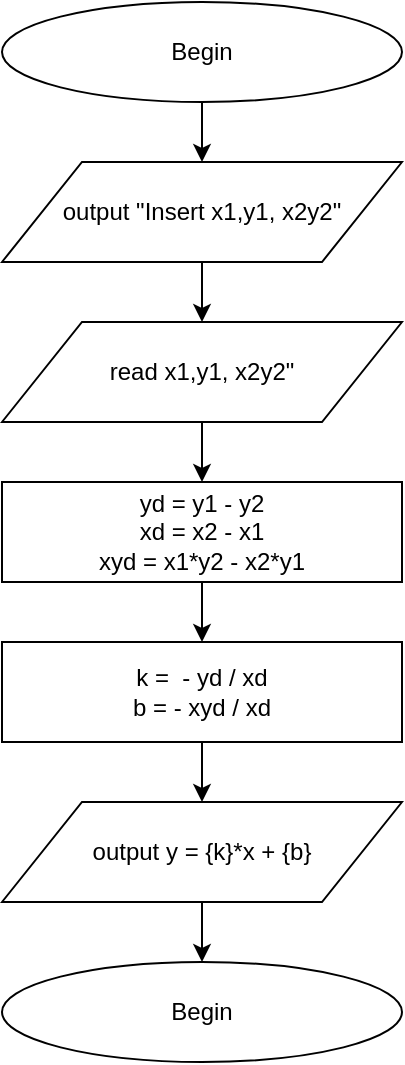 <mxfile version="12.3.1" type="device" pages="1"><diagram id="XegO4Z44kRYS1nsGApxz" name="Page-1"><mxGraphModel dx="1342" dy="589" grid="1" gridSize="10" guides="1" tooltips="1" connect="1" arrows="1" fold="1" page="1" pageScale="1" pageWidth="827" pageHeight="1169" math="0" shadow="0"><root><mxCell id="0"/><mxCell id="1" parent="0"/><mxCell id="eMEDUjrIYipYQsSe4YdJ-23" style="edgeStyle=orthogonalEdgeStyle;rounded=0;orthogonalLoop=1;jettySize=auto;html=1;exitX=0.5;exitY=1;exitDx=0;exitDy=0;entryX=0.5;entryY=0;entryDx=0;entryDy=0;" edge="1" parent="1" source="eMEDUjrIYipYQsSe4YdJ-2" target="eMEDUjrIYipYQsSe4YdJ-15"><mxGeometry relative="1" as="geometry"/></mxCell><mxCell id="eMEDUjrIYipYQsSe4YdJ-2" value="Begin" style="ellipse;whiteSpace=wrap;html=1;" vertex="1" parent="1"><mxGeometry x="280" y="310" width="200" height="50" as="geometry"/></mxCell><mxCell id="eMEDUjrIYipYQsSe4YdJ-24" style="edgeStyle=orthogonalEdgeStyle;rounded=0;orthogonalLoop=1;jettySize=auto;html=1;exitX=0.5;exitY=1;exitDx=0;exitDy=0;entryX=0.5;entryY=0;entryDx=0;entryDy=0;" edge="1" parent="1" source="eMEDUjrIYipYQsSe4YdJ-15" target="eMEDUjrIYipYQsSe4YdJ-16"><mxGeometry relative="1" as="geometry"/></mxCell><mxCell id="eMEDUjrIYipYQsSe4YdJ-15" value="output &quot;Insert x1,y1, x2y2&quot;" style="shape=parallelogram;perimeter=parallelogramPerimeter;whiteSpace=wrap;html=1;" vertex="1" parent="1"><mxGeometry x="280" y="390" width="200" height="50" as="geometry"/></mxCell><mxCell id="eMEDUjrIYipYQsSe4YdJ-25" style="edgeStyle=orthogonalEdgeStyle;rounded=0;orthogonalLoop=1;jettySize=auto;html=1;entryX=0.5;entryY=0;entryDx=0;entryDy=0;" edge="1" parent="1" source="eMEDUjrIYipYQsSe4YdJ-16" target="eMEDUjrIYipYQsSe4YdJ-18"><mxGeometry relative="1" as="geometry"/></mxCell><mxCell id="eMEDUjrIYipYQsSe4YdJ-16" value="read x1,y1, x2y2&quot;" style="shape=parallelogram;perimeter=parallelogramPerimeter;whiteSpace=wrap;html=1;" vertex="1" parent="1"><mxGeometry x="280" y="470" width="200" height="50" as="geometry"/></mxCell><mxCell id="eMEDUjrIYipYQsSe4YdJ-26" style="edgeStyle=orthogonalEdgeStyle;rounded=0;orthogonalLoop=1;jettySize=auto;html=1;entryX=0.5;entryY=0;entryDx=0;entryDy=0;" edge="1" parent="1" source="eMEDUjrIYipYQsSe4YdJ-18" target="eMEDUjrIYipYQsSe4YdJ-20"><mxGeometry relative="1" as="geometry"/></mxCell><mxCell id="eMEDUjrIYipYQsSe4YdJ-18" value="yd = y1 - y2&lt;br&gt;xd = x2 - x1&lt;br&gt;xyd = x1*y2 - x2*y1" style="rounded=0;whiteSpace=wrap;html=1;" vertex="1" parent="1"><mxGeometry x="280" y="550" width="200" height="50" as="geometry"/></mxCell><mxCell id="eMEDUjrIYipYQsSe4YdJ-27" style="edgeStyle=orthogonalEdgeStyle;rounded=0;orthogonalLoop=1;jettySize=auto;html=1;exitX=0.5;exitY=1;exitDx=0;exitDy=0;entryX=0.5;entryY=0;entryDx=0;entryDy=0;" edge="1" parent="1" source="eMEDUjrIYipYQsSe4YdJ-20" target="eMEDUjrIYipYQsSe4YdJ-21"><mxGeometry relative="1" as="geometry"/></mxCell><mxCell id="eMEDUjrIYipYQsSe4YdJ-20" value="k =&amp;nbsp; - yd / xd&lt;br&gt;b = - xyd / xd" style="rounded=0;whiteSpace=wrap;html=1;" vertex="1" parent="1"><mxGeometry x="280" y="630" width="200" height="50" as="geometry"/></mxCell><mxCell id="eMEDUjrIYipYQsSe4YdJ-28" style="edgeStyle=orthogonalEdgeStyle;rounded=0;orthogonalLoop=1;jettySize=auto;html=1;exitX=0.5;exitY=1;exitDx=0;exitDy=0;entryX=0.5;entryY=0;entryDx=0;entryDy=0;" edge="1" parent="1" source="eMEDUjrIYipYQsSe4YdJ-21" target="eMEDUjrIYipYQsSe4YdJ-22"><mxGeometry relative="1" as="geometry"/></mxCell><mxCell id="eMEDUjrIYipYQsSe4YdJ-21" value="output y = {k}*x + {b}" style="shape=parallelogram;perimeter=parallelogramPerimeter;whiteSpace=wrap;html=1;" vertex="1" parent="1"><mxGeometry x="280" y="710" width="200" height="50" as="geometry"/></mxCell><mxCell id="eMEDUjrIYipYQsSe4YdJ-22" value="Begin" style="ellipse;whiteSpace=wrap;html=1;" vertex="1" parent="1"><mxGeometry x="280" y="790" width="200" height="50" as="geometry"/></mxCell></root></mxGraphModel></diagram></mxfile>